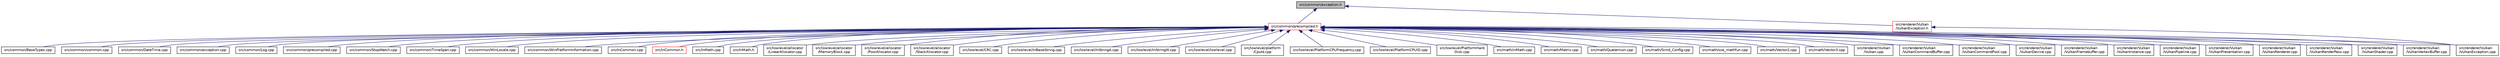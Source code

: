 digraph "src/common/exception.h"
{
 // LATEX_PDF_SIZE
  edge [fontname="Helvetica",fontsize="10",labelfontname="Helvetica",labelfontsize="10"];
  node [fontname="Helvetica",fontsize="10",shape=record];
  Node1 [label="src/common/exception.h",height=0.2,width=0.4,color="black", fillcolor="grey75", style="filled", fontcolor="black",tooltip=" "];
  Node1 -> Node2 [dir="back",color="midnightblue",fontsize="10",style="solid"];
  Node2 [label="src/common/precompiled.h",height=0.2,width=0.4,color="red", fillcolor="white", style="filled",URL="$precompiled_8h.html",tooltip=" "];
  Node2 -> Node3 [dir="back",color="midnightblue",fontsize="10",style="solid"];
  Node3 [label="src/common/BaseTypes.cpp",height=0.2,width=0.4,color="black", fillcolor="white", style="filled",URL="$_base_types_8cpp.html",tooltip=" "];
  Node2 -> Node4 [dir="back",color="midnightblue",fontsize="10",style="solid"];
  Node4 [label="src/common/common.cpp",height=0.2,width=0.4,color="black", fillcolor="white", style="filled",URL="$common_8cpp.html",tooltip=" "];
  Node2 -> Node5 [dir="back",color="midnightblue",fontsize="10",style="solid"];
  Node5 [label="src/common/DateTime.cpp",height=0.2,width=0.4,color="black", fillcolor="white", style="filled",URL="$_date_time_8cpp.html",tooltip=" "];
  Node2 -> Node6 [dir="back",color="midnightblue",fontsize="10",style="solid"];
  Node6 [label="src/common/exception.cpp",height=0.2,width=0.4,color="black", fillcolor="white", style="filled",URL="$exception_8cpp.html",tooltip=" "];
  Node2 -> Node7 [dir="back",color="midnightblue",fontsize="10",style="solid"];
  Node7 [label="src/common/Log.cpp",height=0.2,width=0.4,color="black", fillcolor="white", style="filled",URL="$_log_8cpp.html",tooltip=" "];
  Node2 -> Node8 [dir="back",color="midnightblue",fontsize="10",style="solid"];
  Node8 [label="src/common/precompiled.cpp",height=0.2,width=0.4,color="black", fillcolor="white", style="filled",URL="$precompiled_8cpp.html",tooltip=" "];
  Node2 -> Node9 [dir="back",color="midnightblue",fontsize="10",style="solid"];
  Node9 [label="src/common/StopWatch.cpp",height=0.2,width=0.4,color="black", fillcolor="white", style="filled",URL="$_stop_watch_8cpp.html",tooltip=" "];
  Node2 -> Node10 [dir="back",color="midnightblue",fontsize="10",style="solid"];
  Node10 [label="src/common/TimeSpan.cpp",height=0.2,width=0.4,color="black", fillcolor="white", style="filled",URL="$_time_span_8cpp.html",tooltip=" "];
  Node2 -> Node11 [dir="back",color="midnightblue",fontsize="10",style="solid"];
  Node11 [label="src/common/WinLocale.cpp",height=0.2,width=0.4,color="black", fillcolor="white", style="filled",URL="$_win_locale_8cpp.html",tooltip=" "];
  Node2 -> Node12 [dir="back",color="midnightblue",fontsize="10",style="solid"];
  Node12 [label="src/common/WinPlatformInformation.cpp",height=0.2,width=0.4,color="black", fillcolor="white", style="filled",URL="$_win_platform_information_8cpp.html",tooltip=" "];
  Node2 -> Node13 [dir="back",color="midnightblue",fontsize="10",style="solid"];
  Node13 [label="src/InCommon.cpp",height=0.2,width=0.4,color="black", fillcolor="white", style="filled",URL="$_in_common_8cpp.html",tooltip=" "];
  Node2 -> Node14 [dir="back",color="midnightblue",fontsize="10",style="solid"];
  Node14 [label="src/InCommon.h",height=0.2,width=0.4,color="red", fillcolor="white", style="filled",URL="$_in_common_8h.html",tooltip=" "];
  Node2 -> Node21 [dir="back",color="midnightblue",fontsize="10",style="solid"];
  Node21 [label="src/InMath.cpp",height=0.2,width=0.4,color="black", fillcolor="white", style="filled",URL="$_in_math_8cpp.html",tooltip=" "];
  Node2 -> Node22 [dir="back",color="midnightblue",fontsize="10",style="solid"];
  Node22 [label="src/InMath.h",height=0.2,width=0.4,color="black", fillcolor="white", style="filled",URL="$_in_math_8h.html",tooltip=" "];
  Node2 -> Node23 [dir="back",color="midnightblue",fontsize="10",style="solid"];
  Node23 [label="src/lowlevel/allocator\l/LinearAllocator.cpp",height=0.2,width=0.4,color="black", fillcolor="white", style="filled",URL="$_linear_allocator_8cpp.html",tooltip=" "];
  Node2 -> Node24 [dir="back",color="midnightblue",fontsize="10",style="solid"];
  Node24 [label="src/lowlevel/allocator\l/MemoryBlock.cpp",height=0.2,width=0.4,color="black", fillcolor="white", style="filled",URL="$_memory_block_8cpp.html",tooltip=" "];
  Node2 -> Node25 [dir="back",color="midnightblue",fontsize="10",style="solid"];
  Node25 [label="src/lowlevel/allocator\l/PoolAllocator.cpp",height=0.2,width=0.4,color="black", fillcolor="white", style="filled",URL="$_pool_allocator_8cpp.html",tooltip=" "];
  Node2 -> Node26 [dir="back",color="midnightblue",fontsize="10",style="solid"];
  Node26 [label="src/lowlevel/allocator\l/StackAllocator.cpp",height=0.2,width=0.4,color="black", fillcolor="white", style="filled",URL="$_stack_allocator_8cpp.html",tooltip=" "];
  Node2 -> Node27 [dir="back",color="midnightblue",fontsize="10",style="solid"];
  Node27 [label="src/lowlevel/CRC.cpp",height=0.2,width=0.4,color="black", fillcolor="white", style="filled",URL="$_c_r_c_8cpp.html",tooltip=" "];
  Node2 -> Node28 [dir="back",color="midnightblue",fontsize="10",style="solid"];
  Node28 [label="src/lowlevel/InBaseString.cpp",height=0.2,width=0.4,color="black", fillcolor="white", style="filled",URL="$_in_base_string_8cpp.html",tooltip=" "];
  Node2 -> Node29 [dir="back",color="midnightblue",fontsize="10",style="solid"];
  Node29 [label="src/lowlevel/InStringA.cpp",height=0.2,width=0.4,color="black", fillcolor="white", style="filled",URL="$_in_string_a_8cpp.html",tooltip=" "];
  Node2 -> Node30 [dir="back",color="midnightblue",fontsize="10",style="solid"];
  Node30 [label="src/lowlevel/InStringW.cpp",height=0.2,width=0.4,color="black", fillcolor="white", style="filled",URL="$_in_string_w_8cpp.html",tooltip=" "];
  Node2 -> Node31 [dir="back",color="midnightblue",fontsize="10",style="solid"];
  Node31 [label="src/lowlevel/lowlevel.cpp",height=0.2,width=0.4,color="black", fillcolor="white", style="filled",URL="$lowlevel_8cpp.html",tooltip=" "];
  Node2 -> Node32 [dir="back",color="midnightblue",fontsize="10",style="solid"];
  Node32 [label="src/lowlevel/platform\l/CpuId.cpp",height=0.2,width=0.4,color="black", fillcolor="white", style="filled",URL="$_cpu_id_8cpp.html",tooltip=" "];
  Node2 -> Node33 [dir="back",color="midnightblue",fontsize="10",style="solid"];
  Node33 [label="src/lowlevel/PlatformCPUFrequency.cpp",height=0.2,width=0.4,color="black", fillcolor="white", style="filled",URL="$_platform_c_p_u_frequency_8cpp.html",tooltip=" "];
  Node2 -> Node34 [dir="back",color="midnightblue",fontsize="10",style="solid"];
  Node34 [label="src/lowlevel/PlatformCPUID.cpp",height=0.2,width=0.4,color="black", fillcolor="white", style="filled",URL="$_platform_c_p_u_i_d_8cpp.html",tooltip=" "];
  Node2 -> Node35 [dir="back",color="midnightblue",fontsize="10",style="solid"];
  Node35 [label="src/lowlevel/PlatformHard\lDisk.cpp",height=0.2,width=0.4,color="black", fillcolor="white", style="filled",URL="$_platform_hard_disk_8cpp.html",tooltip=" "];
  Node2 -> Node36 [dir="back",color="midnightblue",fontsize="10",style="solid"];
  Node36 [label="src/math/inMath.cpp",height=0.2,width=0.4,color="black", fillcolor="white", style="filled",URL="$math_2_in_math_8cpp.html",tooltip=" "];
  Node2 -> Node37 [dir="back",color="midnightblue",fontsize="10",style="solid"];
  Node37 [label="src/math/Matrix.cpp",height=0.2,width=0.4,color="black", fillcolor="white", style="filled",URL="$_matrix_8cpp.html",tooltip=" "];
  Node2 -> Node38 [dir="back",color="midnightblue",fontsize="10",style="solid"];
  Node38 [label="src/math/Quaternion.cpp",height=0.2,width=0.4,color="black", fillcolor="white", style="filled",URL="$_quaternion_8cpp.html",tooltip=" "];
  Node2 -> Node39 [dir="back",color="midnightblue",fontsize="10",style="solid"];
  Node39 [label="src/math/Simd_Config.cpp",height=0.2,width=0.4,color="black", fillcolor="white", style="filled",URL="$_simd___config_8cpp.html",tooltip=" "];
  Node2 -> Node40 [dir="back",color="midnightblue",fontsize="10",style="solid"];
  Node40 [label="src/math/sse_mathfun.cpp",height=0.2,width=0.4,color="black", fillcolor="white", style="filled",URL="$sse__mathfun_8cpp.html",tooltip=" "];
  Node2 -> Node41 [dir="back",color="midnightblue",fontsize="10",style="solid"];
  Node41 [label="src/math/Vector2.cpp",height=0.2,width=0.4,color="black", fillcolor="white", style="filled",URL="$_vector2_8cpp.html",tooltip=" "];
  Node2 -> Node42 [dir="back",color="midnightblue",fontsize="10",style="solid"];
  Node42 [label="src/math/Vector3.cpp",height=0.2,width=0.4,color="black", fillcolor="white", style="filled",URL="$_vector3_8cpp.html",tooltip=" "];
  Node2 -> Node43 [dir="back",color="midnightblue",fontsize="10",style="solid"];
  Node43 [label="src/renderer/Vulkan\l/Vulkan.cpp",height=0.2,width=0.4,color="black", fillcolor="white", style="filled",URL="$_vulkan_2_vulkan_8cpp.html",tooltip=" "];
  Node2 -> Node44 [dir="back",color="midnightblue",fontsize="10",style="solid"];
  Node44 [label="src/renderer/Vulkan\l/VulkanCommandBuffer.cpp",height=0.2,width=0.4,color="black", fillcolor="white", style="filled",URL="$_vulkan_command_buffer_8cpp.html",tooltip=" "];
  Node2 -> Node45 [dir="back",color="midnightblue",fontsize="10",style="solid"];
  Node45 [label="src/renderer/Vulkan\l/VulkanCommandPool.cpp",height=0.2,width=0.4,color="black", fillcolor="white", style="filled",URL="$_vulkan_command_pool_8cpp.html",tooltip=" "];
  Node2 -> Node46 [dir="back",color="midnightblue",fontsize="10",style="solid"];
  Node46 [label="src/renderer/Vulkan\l/VulkanDevice.cpp",height=0.2,width=0.4,color="black", fillcolor="white", style="filled",URL="$_vulkan_2_vulkan_device_8cpp.html",tooltip=" "];
  Node2 -> Node47 [dir="back",color="midnightblue",fontsize="10",style="solid"];
  Node47 [label="src/renderer/Vulkan\l/VulkanException.cpp",height=0.2,width=0.4,color="black", fillcolor="white", style="filled",URL="$_vulkan_2_vulkan_exception_8cpp.html",tooltip=" "];
  Node2 -> Node48 [dir="back",color="midnightblue",fontsize="10",style="solid"];
  Node48 [label="src/renderer/Vulkan\l/VulkanFramebuffer.cpp",height=0.2,width=0.4,color="black", fillcolor="white", style="filled",URL="$_vulkan_framebuffer_8cpp.html",tooltip=" "];
  Node2 -> Node49 [dir="back",color="midnightblue",fontsize="10",style="solid"];
  Node49 [label="src/renderer/Vulkan\l/VulkanInstance.cpp",height=0.2,width=0.4,color="black", fillcolor="white", style="filled",URL="$_vulkan_instance_8cpp.html",tooltip=" "];
  Node2 -> Node50 [dir="back",color="midnightblue",fontsize="10",style="solid"];
  Node50 [label="src/renderer/Vulkan\l/VulkanPipeline.cpp",height=0.2,width=0.4,color="black", fillcolor="white", style="filled",URL="$_vulkan_2_vulkan_pipeline_8cpp.html",tooltip=" "];
  Node2 -> Node51 [dir="back",color="midnightblue",fontsize="10",style="solid"];
  Node51 [label="src/renderer/Vulkan\l/VulkanPresentation.cpp",height=0.2,width=0.4,color="black", fillcolor="white", style="filled",URL="$_vulkan_2_vulkan_presentation_8cpp.html",tooltip=" "];
  Node2 -> Node52 [dir="back",color="midnightblue",fontsize="10",style="solid"];
  Node52 [label="src/renderer/Vulkan\l/VulkanRenderer.cpp",height=0.2,width=0.4,color="black", fillcolor="white", style="filled",URL="$_vulkan_renderer_8cpp.html",tooltip=" "];
  Node2 -> Node53 [dir="back",color="midnightblue",fontsize="10",style="solid"];
  Node53 [label="src/renderer/Vulkan\l/VulkanRenderPass.cpp",height=0.2,width=0.4,color="black", fillcolor="white", style="filled",URL="$_vulkan_render_pass_8cpp.html",tooltip=" "];
  Node2 -> Node54 [dir="back",color="midnightblue",fontsize="10",style="solid"];
  Node54 [label="src/renderer/Vulkan\l/VulkanShader.cpp",height=0.2,width=0.4,color="black", fillcolor="white", style="filled",URL="$_vulkan_shader_8cpp.html",tooltip=" "];
  Node2 -> Node55 [dir="back",color="midnightblue",fontsize="10",style="solid"];
  Node55 [label="src/renderer/Vulkan\l/VulkanVertexBuffer.cpp",height=0.2,width=0.4,color="black", fillcolor="white", style="filled",URL="$_vulkan_vertex_buffer_8cpp.html",tooltip=" "];
  Node1 -> Node64 [dir="back",color="midnightblue",fontsize="10",style="solid"];
  Node64 [label="src/renderer/Vulkan\l/VulkanException.h",height=0.2,width=0.4,color="red", fillcolor="white", style="filled",URL="$_vulkan_2_vulkan_exception_8h.html",tooltip=" "];
  Node64 -> Node47 [dir="back",color="midnightblue",fontsize="10",style="solid"];
}
